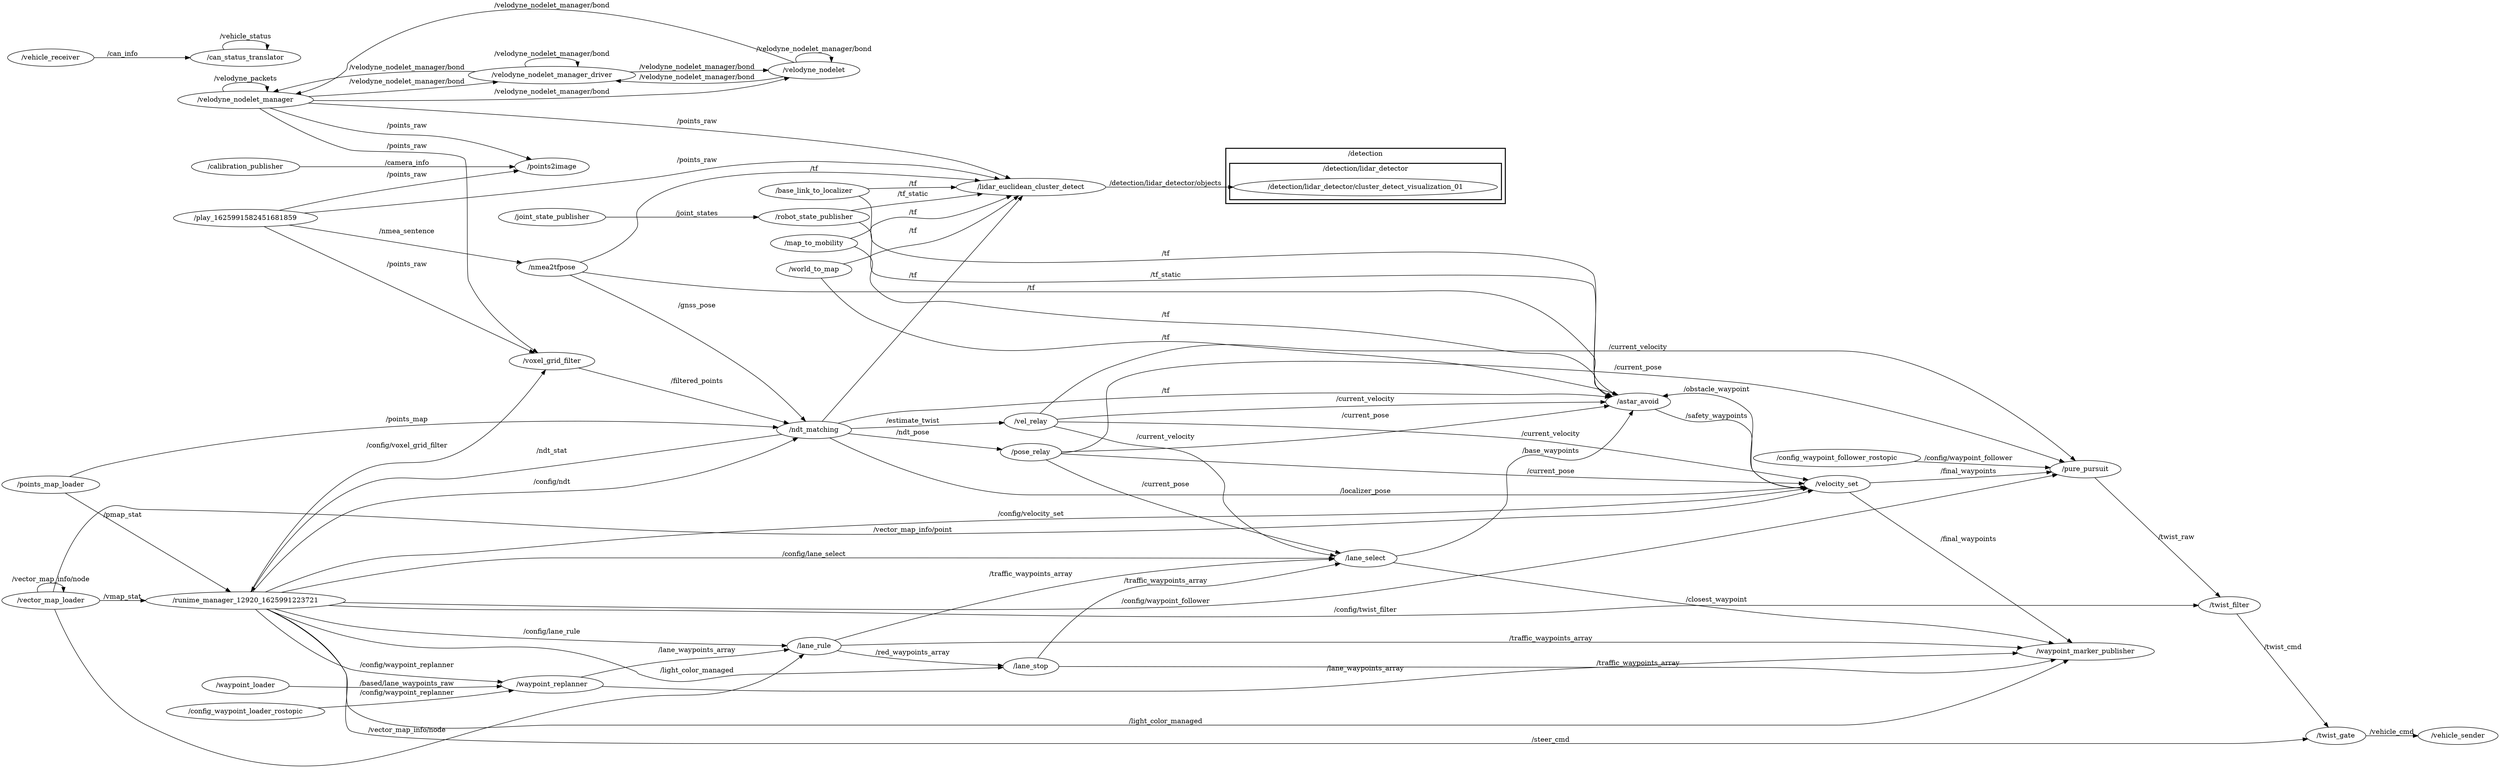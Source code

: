 digraph graphname {
	graph [bb="0,0,4096.2,1598.3",
		compound=True,
		rank=same,
		rankdir=LR,
		ranksep=0.2
	];
	node [label="\N"];
	subgraph cluster___detection {
		graph [bb="1997.9,1113.3,2449.8,1227.3",
			compound=True,
			label="/detection",
			lheight=0.21,
			lp="2223.8,1215.8",
			lwidth=0.75,
			rank=same,
			rankdir=LR,
			ranksep=0.2,
			style=bold
		];
		subgraph cluster___detection__lidar_detector {
			graph [bb="2005.9,1121.3,2441.8,1196.3",
				compound=True,
				label="/detection/lidar_detector",
				lheight=0.21,
				lp="2223.8,1184.8",
				lwidth=1.85,
				rank=same,
				rankdir=LR,
				ranksep=0.2,
				style=bold
			];
			n___detection__lidar_detector__cluster_detect_visualization_01			 [URL=__detection__lidar_detector__cluster_detect_visualization_01,
				height=0.5,
				label="/detection/lidar_detector/cluster_detect_visualization_01",
				pos="2223.8,1147.3",
				shape=ellipse,
				tooltip="/detection/lidar_detector/cluster_detect_visualization_01",
				width=5.8314];
		}
	}
	n___twist_filter	 [URL=__twist_filter,
		height=0.5,
		label="/twist_filter",
		pos="3647.1,427.31",
		shape=ellipse,
		tooltip="/twist_filter",
		width=1.4443];
	n___twist_gate	 [URL=__twist_gate,
		height=0.5,
		label="/twist_gate",
		pos="3825.5,182.31",
		shape=ellipse,
		tooltip="/twist_gate",
		width=1.3721];
	n___twist_filter -> n___twist_gate	 [URL=topic_3A__twist_cmd,
		label="/twist_cmd",
		lp="3737.6,348.81",
		penwidth=1,
		pos="e,3812.8,199.77 3659.9,409.69 3691,367.04 3770.3,258.11 3806.7,208.11"];
	n___waypoint_marker_publisher	 [URL=__waypoint_marker_publisher,
		height=0.5,
		label="/waypoint_marker_publisher",
		pos="3408.7,322.31",
		shape=ellipse,
		tooltip="/waypoint_marker_publisher",
		width=3.1233];
	n___base_link_to_localizer	 [URL=__base_link_to_localizer,
		height=0.5,
		label="/base_link_to_localizer",
		pos="1328.5,831.31",
		shape=ellipse,
		tooltip="/base_link_to_localizer",
		width=2.5817];
	n___astar_avoid	 [URL=__astar_avoid,
		height=0.5,
		label="/astar_avoid",
		pos="2666.8,816.31",
		shape=ellipse,
		tooltip="/astar_avoid",
		width=1.4985];
	n___base_link_to_localizer -> n___astar_avoid	 [URL=topic_3A__tf,
		label="/tf",
		lp="1902.4,833.81",
		penwidth=1,
		pos="e,2612.5,816.91 1421.5,830.26 1677,827.4 2384.6,819.47 2602.2,817.03"];
	n___lidar_euclidean_cluster_detect	 [URL=__lidar_euclidean_cluster_detect,
		height=0.5,
		label="/lidar_euclidean_cluster_detect",
		pos="1686.7,1102.3",
		shape=ellipse,
		tooltip="/lidar_euclidean_cluster_detect",
		width=3.34];
	n___base_link_to_localizer -> n___lidar_euclidean_cluster_detect	 [URL=topic_3A__tf,
		label="/tf",
		lp="1493.9,923.81",
		penwidth=1,
		pos="e,1587.8,1091.9 1384.3,845.96 1397.9,851.71 1411.4,859.59 1421.4,870.31 1428.8,878.19 1421.2,886.28 1429.4,893.31 1473.7,931.1 1519.9,872.61 1558.4,916.31 1581.8,942.85 1543.6,1048.2 1566.4,1075.3 1570.1,1079.7 1574.4,1083.5 1579,1086.7"];
	n___voxel_grid_filter	 [URL=__voxel_grid_filter,
		height=0.5,
		label="/voxel_grid_filter",
		pos="898.69,832.31",
		shape=ellipse,
		tooltip="/voxel_grid_filter",
		width=2.022];
	n___ndt_matching	 [URL=__ndt_matching,
		height=0.5,
		label="/ndt_matching",
		pos="1328.5,760.31",
		shape=ellipse,
		tooltip="/ndt_matching",
		width=1.7151];
	n___voxel_grid_filter -> n___ndt_matching	 [URL=topic_3A__filtered_points,
		label="/filtered_points",
		lp="1135,815.81",
		penwidth=1,
		pos="e,1274.9,769.28 959.36,822.14 1040.2,808.6 1182.6,784.74 1264.9,770.95"];
	n___lane_rule	 [URL=__lane_rule,
		height=0.5,
		label="/lane_rule",
		pos="1328.5,294.31",
		shape=ellipse,
		tooltip="/lane_rule",
		width=1.2818];
	n___lane_rule -> n___waypoint_marker_publisher	 [URL=topic_3A__traffic_waypoints_array,
		label="/traffic_waypoints_array",
		lp="2524.8,301.81",
		penwidth=1,
		pos="e,3316.1,312.08 1374.7,294.24 1534.2,294.02 2076.7,293.31 2524.8,293.31 2524.8,293.31 2524.8,293.31 2995.5,293.31 3101.6,293.31 3222.6,302.93 3306.1,311.09"];
	n___lane_select	 [URL=__lane_select,
		height=0.5,
		label="/lane_select",
		pos="2223.8,466.31",
		shape=ellipse,
		tooltip="/lane_select",
		width=1.4443];
	n___lane_rule -> n___lane_select	 [URL=topic_3A__traffic_waypoints_array,
		label="/traffic_waypoints_array",
		lp="1686.7,342.81",
		penwidth=1,
		pos="e,2176.3,473.87 1374.9,294.44 1461,295.54 1651,301.92 1806.9,335.31 1891.1,353.35 1932.5,335.07 1989.9,399.31 2000.5,411.2 1986.1,423.51 1997.9,434.31 2042.8,475.57 2115.3,478.78 2166.1,474.79"];
	n___lane_stop	 [URL=__lane_stop,
		height=0.5,
		label="/lane_stop",
		pos="1686.7,377.31",
		shape=ellipse,
		tooltip="/lane_stop",
		width=1.2999];
	n___lane_rule -> n___lane_stop	 [URL=topic_3A__red_waypoints_array,
		label="/red_waypoints_array",
		lp="1493.9,363.81",
		penwidth=1,
		pos="e,1643.5,370.15 1358.9,307.88 1378.6,316.24 1405.1,326.61 1429.4,333.31 1439.2,336 1561.2,356.46 1633.6,368.51"];
	n___pure_pursuit	 [URL=__pure_pursuit,
		height=0.5,
		label="/pure_pursuit",
		pos="3408.7,701.31",
		shape=ellipse,
		tooltip="/pure_pursuit",
		width=1.6068];
	n___pure_pursuit -> n___twist_filter	 [URL=topic_3A__twist_raw,
		label="/twist_raw",
		lp="3558.1,563.81",
		penwidth=1,
		pos="e,3632,444.72 3424,683.75 3464.9,636.68 3577.3,507.51 3625.1,452.57"];
	n___waypoint_replanner	 [URL=__waypoint_replanner,
		height=0.5,
		label="/waypoint_replanner",
		pos="898.69,250.31",
		shape=ellipse,
		tooltip="/waypoint_replanner",
		width=2.3109];
	n___waypoint_replanner -> n___waypoint_marker_publisher	 [URL=topic_3A__lane_waypoints_array,
		label="/lane_waypoints_array",
		lp="2223.8,257.81",
		penwidth=1,
		pos="e,3353.7,306.51 982.04,250.31 1221.8,250.31 1933.7,250.31 2524.8,250.31 2524.8,250.31 2524.8,250.31 2995.5,250.31 3120.1,250.31 3262.8,282.5 3343.7,303.83"];
	n___waypoint_replanner -> n___lane_rule	 [URL=topic_3A__lane_waypoints_array,
		label="/lane_waypoints_array",
		lp="1135,291.81",
		penwidth=1,
		pos="e,1283.6,289.71 974.05,258.02 1059.6,266.78 1197.1,280.85 1273.2,288.65"];
	n___calibration_publisher	 [URL=__calibration_publisher,
		height=0.5,
		label="/calibration_publisher",
		pos="400.67,1493.3",
		shape=ellipse,
		tooltip="/calibration_publisher",
		width=2.4373];
	n___points2image	 [URL=__points2image,
		height=0.5,
		label="/points2image",
		pos="898.69,1468.3",
		shape=ellipse,
		tooltip="/points2image",
		width=1.6971];
	n___calibration_publisher -> n___points2image	 [URL=topic_3A__camera_info,
		label="/camera_info",
		lp="662.36,1491.8",
		penwidth=1,
		pos="e,838.36,1471.3 486,1489 582.62,1484.2 738.27,1476.4 828.26,1471.8"];
	n___velodyne_nodelet_manager_driver	 [URL=__velodyne_nodelet_manager_driver,
		height=0.5,
		label="/velodyne_nodelet_manager_driver",
		pos="898.69,1341.3",
		shape=ellipse,
		tooltip="/velodyne_nodelet_manager_driver",
		width=3.7733];
	n___velodyne_nodelet_manager_driver -> n___velodyne_nodelet_manager_driver	 [URL=topic_3A__velodyne_nodelet_manager__bond,
		label="/velodyne_nodelet_manager/bond",
		lp="898.69,1384.8",
		penwidth=1,
		pos="e,940.83,1358.7 856.56,1358.7 848.7,1368.4 862.74,1377.3 898.69,1377.3 921.17,1377.3 935.08,1373.8 940.43,1368.9"];
	n___velodyne_nodelet	 [URL=__velodyne_nodelet,
		height=0.5,
		label="/velodyne_nodelet",
		pos="1328.5,1303.3",
		shape=ellipse,
		tooltip="/velodyne_nodelet",
		width=2.0943];
	n___velodyne_nodelet_manager_driver -> n___velodyne_nodelet	 [URL=topic_3A__velodyne_nodelet_manager__bond,
		label="/velodyne_nodelet_manager/bond",
		lp="1135,1327.8",
		penwidth=1,
		pos="e,1253.7,1306 985.64,1327.4 1004.4,1324.7 1024.1,1322.2 1042.5,1320.3 1110,1313.4 1186.7,1309 1243.6,1306.4"];
	n___velodyne_nodelet_manager	 [URL=__velodyne_nodelet_manager,
		height=0.5,
		label="/velodyne_nodelet_manager",
		pos="400.67,1316.3",
		shape=ellipse,
		tooltip="/velodyne_nodelet_manager",
		width=3.0692];
	n___velodyne_nodelet_manager_driver -> n___velodyne_nodelet_manager	 [URL=topic_3A__velodyne_nodelet_manager__bond,
		label="/velodyne_nodelet_manager/bond",
		lp="662.36,1324.8",
		penwidth=1,
		pos="e,508.2,1312.1 822.84,1326.3 800.99,1322.6 777.06,1319.2 754.86,1317.3 676.16,1310.7 587.28,1310.4 518.24,1311.9"];
	n___runime_manager_12920_1625991223721	 [URL=__runime_manager_12920_1625991223721,
		height=0.5,
		label="/runime_manager_12920_1625991223721",
		pos="400.67,469.31",
		shape=ellipse,
		tooltip="/runime_manager_12920_1625991223721",
		width=4.4774];
	n___ndt_matching -> n___runime_manager_12920_1625991223721	 [URL=topic_3A__ndt_stat,
		label="/ndt_stat",
		lp="898.69,715.81",
		penwidth=1,
		pos="e,416.41,487.32 1274.9,751.3 1112.8,723.8 634.12,640.95 569.86,610.31 510.04,581.78 453.67,527.25 423.5,495.01"];
	n___ndt_matching -> n___astar_avoid	 [URL=topic_3A__tf,
		label="/tf",
		lp="1902.4,795.81",
		penwidth=1,
		pos="e,2612.9,814.05 1389.9,762.88 1612.6,772.19 2376.3,804.15 2602.9,813.63"];
	n___ndt_matching -> n___lidar_euclidean_cluster_detect	 [URL=topic_3A__tf,
		label="/tf",
		lp="1493.9,881.81",
		penwidth=1,
		pos="e,1587.7,1092 1375.1,772.31 1392.2,779 1410.1,789.15 1421.4,804.31 1435.2,822.68 1413.1,839.16 1429.4,855.31 1470.6,896.09 1519.7,831.21 1558.4,874.31 1573.4,890.93 1552.1,1058.1 1566.4,1075.3 1570.1,1079.7 1574.3,1083.5 1579,1086.8"];
	n___velocity_set	 [URL=__velocity_set,
		height=0.5,
		label="/velocity_set",
		pos="2995.5,670.31",
		shape=ellipse,
		tooltip="/velocity_set",
		width=1.5526];
	n___ndt_matching -> n___velocity_set	 [URL=topic_3A__localizer_pose,
		label="/localizer_pose",
		lp="2223.8,681.81",
		penwidth=1,
		pos="e,2939.5,668.81 1358.1,744.24 1377.7,734.3 1404.4,722.16 1429.4,715.31 1488.5,699.08 1505.3,704.57 1566.4,699.31 2090.1,654.2 2725.5,663.88 2929.3,668.57"];
	n___pose_relay	 [URL=__pose_relay,
		height=0.5,
		label="/pose_relay",
		pos="1686.7,726.31",
		shape=ellipse,
		tooltip="/pose_relay",
		width=1.4263];
	n___ndt_matching -> n___pose_relay	 [URL=topic_3A__ndt_pose,
		label="/ndt_pose",
		lp="1493.9,734.81",
		penwidth=1,
		pos="e,1636.5,721.92 1364.2,745.59 1383.2,738.55 1407.2,730.89 1429.4,727.31 1496.2,716.54 1573.9,718.16 1626.4,721.28"];
	n___vel_relay	 [URL=__vel_relay,
		height=0.5,
		label="/vel_relay",
		pos="1686.7,1048.3",
		shape=ellipse,
		tooltip="/vel_relay",
		width=1.2818];
	n___ndt_matching -> n___vel_relay	 [URL=topic_3A__estimate_twist,
		label="/estimate_twist",
		lp="1493.9,847.81",
		penwidth=1,
		pos="e,1680.4,1030.4 1383.8,768.68 1433.8,778.61 1507.3,799.29 1558.4,840.31 1619.8,889.59 1659.6,976.7 1676.8,1020.9"];
	n___velodyne_nodelet -> n___velodyne_nodelet_manager_driver	 [URL=topic_3A__velodyne_nodelet_manager__bond,
		label="/velodyne_nodelet_manager/bond",
		lp="1135,1354.8",
		penwidth=1,
		pos="e,1026.3,1347.5 1288.8,1318.8 1270.5,1325.2 1248.2,1331.9 1227.5,1335.3 1165.3,1345.5 1095.7,1348 1036.5,1347.6"];
	n___velodyne_nodelet -> n___velodyne_nodelet	 [URL=topic_3A__velodyne_nodelet_manager__bond,
		label="/velodyne_nodelet_manager/bond",
		lp="1328.5,1346.8",
		penwidth=1,
		pos="e,1357.3,1320 1299.6,1320 1293.2,1329.9 1302.8,1339.3 1328.5,1339.3 1344.9,1339.3 1354.7,1335.5 1358,1330.1"];
	n___velodyne_nodelet -> n___velodyne_nodelet_manager	 [URL=topic_3A__velodyne_nodelet_manager__bond,
		label="/velodyne_nodelet_manager/bond",
		lp="898.69,1285.8",
		penwidth=1,
		pos="e,487.11,1305 1259.7,1295.8 1200.2,1289.7 1111.8,1281.6 1034.5,1278.3 828.06,1269.5 775.36,1273.5 569.86,1295.3 546.29,1297.8 520.92,1300.8 497.17,1303.7"];
	n___robot_state_publisher	 [URL=__robot_state_publisher,
		height=0.5,
		label="/robot_state_publisher",
		pos="1328.5,897.31",
		shape=ellipse,
		tooltip="/robot_state_publisher",
		width=2.4734];
	n___robot_state_publisher -> n___astar_avoid	 [URL=topic_3A__tf_static,
		label="/tf_static",
		lp="1902.4,856.81",
		penwidth=1,
		pos="e,2623.4,827.01 1363.1,880.5 1382.2,872.12 1406.6,862.83 1429.4,858.31 1437.3,856.74 2583.7,833.24 2591.8,832.31 2598.8,831.48 2606.3,830.29 2613.5,828.94"];
	n___robot_state_publisher -> n___lidar_euclidean_cluster_detect	 [URL=topic_3A__tf_static,
		label="/tf_static",
		lp="1493.9,992.81",
		penwidth=1,
		pos="e,1588.3,1091.9 1373,912.98 1438.2,936.12 1552.5,977.53 1558.4,985.31 1570.5,1001.3 1553.2,1060.2 1566.4,1075.3 1570.2,1079.7 1574.6,1083.4 1579.4,1086.6"];
	n___runime_manager_12920_1625991223721 -> n___twist_filter	 [URL=topic_3A__config__twist_filter,
		label="/config/twist_filter",
		lp="2223.8,431.81",
		penwidth=1,
		pos="e,3595,427.14 498.23,454.94 598.46,441.44 759.11,423.31 898.69,423.31 898.69,423.31 898.69,423.31 1493.9,423.31 2321.2,423.31 3327.3,426.3 3584.8,427.11"];
	n___runime_manager_12920_1625991223721 -> n___waypoint_marker_publisher	 [URL=topic_3A__light_color_managed,
		label="/light_color_managed",
		lp="1902.4,211.81",
		penwidth=1,
		pos="e,3381,304.81 408.73,451.01 428.83,407.75 485.72,299.15 569.86,250.31 697.48,176.21 751.12,204.31 898.69,204.31 898.69,204.31 898.69,204.31 2995.5,204.31 3127.9,204.31 3163.2,215.93 3288.2,259.31 3317.8,269.55 3349,286.05 3372.2,299.6"];
	n___runime_manager_12920_1625991223721 -> n___voxel_grid_filter	 [URL=topic_3A__config__voxel_grid_filter,
		label="/config/voxel_grid_filter",
		lp="662.36,731.81",
		penwidth=1,
		pos="e,879.57,814.78 411.89,487.46 436.11,525.22 497.05,612.73 569.86,661.31 642.11,709.51 678.06,683.72 754.86,724.31 799.08,747.68 844.28,784.09 871.92,808.07"];
	n___runime_manager_12920_1625991223721 -> n___lane_rule	 [URL=topic_3A__config__lane_rule,
		label="/config/lane_rule",
		lp="898.69,354.81",
		penwidth=1,
		pos="e,1283.4,298.35 424.06,451.38 455.37,428.46 513.5,389.55 569.86,371.31 603.32,360.47 1104.2,314.55 1273.2,299.27"];
	n___runime_manager_12920_1625991223721 -> n___pure_pursuit	 [URL=topic_3A__config__waypoint_follower,
		label="/config/waypoint_follower",
		lp="1902.4,519.81",
		penwidth=1,
		pos="e,3402.5,683.34 502.51,483.27 603.01,495.82 761.14,512.31 898.69,512.31 898.69,512.31 898.69,512.31 2995.5,512.31 3125.7,512.31 3174.4,462.96 3288.2,526.31 3346.8,558.88 3382.9,633.31 3398.9,673.81"];
	n___runime_manager_12920_1625991223721 -> n___waypoint_replanner	 [URL=topic_3A__config__waypoint_replanner,
		label="/config/waypoint_replanner",
		lp="662.36,308.81",
		penwidth=1,
		pos="e,815.34,249.22 412.83,451.16 437.67,415.73 498,337.62 569.86,301.31 643.18,264.26 736.51,252.63 804.99,249.62"];
	n___runime_manager_12920_1625991223721 -> n___ndt_matching	 [URL=topic_3A__config__ndt,
		label="/config/ndt",
		lp="898.69,647.81",
		penwidth=1,
		pos="e,1299.8,744.21 425.7,487.09 457.6,508.85 515.17,545.15 569.86,564.31 767.36,633.48 831.79,588.44 1034.5,640.31 1122.6,662.84 1144,672.29 1227.5,708.31 1249,717.57 1272.2,729.41 1291,739.45"];
	n___runime_manager_12920_1625991223721 -> n___twist_gate	 [URL=topic_3A__steer_cmd,
		label="/steer_cmd",
		lp="2524.8,173.81",
		penwidth=1,
		pos="e,3779,175.84 405.52,451.01 420.17,399.79 469.31,254.82 569.86,195.31 623.97,163.28 1072.2,166.31 1135,166.31 1135,166.31 1135,166.31 3647.1,166.31 3688,166.31 3734,170.53 3769,174.64"];
	n___runime_manager_12920_1625991223721 -> n___velocity_set	 [URL=topic_3A__config__velocity_set,
		label="/config/velocity_set",
		lp="1686.7,581.81",
		penwidth=1,
		pos="e,2948.5,660.36 441.51,486.77 475.24,500.28 524.74,518.04 569.86,526.31 625.14,536.44 2535.8,596.57 2591.8,602.31 2716.3,615.08 2860.5,642.45 2938.4,658.3"];
	n___runime_manager_12920_1625991223721 -> n___lane_select	 [URL=topic_3A__config__lane_select,
		label="/config/lane_select",
		lp="1328.5,476.81",
		penwidth=1,
		pos="e,2171.6,466.79 561.88,469.31 659.38,469.31 786.19,469.31 898.69,469.31 898.69,469.31 898.69,469.31 1686.7,469.31 1858.5,469.31 2061.2,467.75 2161.4,466.88"];
	n___runime_manager_12920_1625991223721 -> n___lane_stop	 [URL=topic_3A__light_color_managed,
		label="/light_color_managed",
		lp="1135,386.81",
		penwidth=1,
		pos="e,1639.7,376.69 439.37,451.7 473.06,437.33 523.61,418.02 569.86,409.31 776.08,370.44 1431.5,374.42 1629.5,376.58"];
	n___map_to_mobility	 [URL=__map_to_mobility,
		height=0.5,
		label="/map_to_mobility",
		pos="1328.5,1051.3",
		shape=ellipse,
		tooltip="/map_to_mobility",
		width=2.0762];
	n___map_to_mobility -> n___astar_avoid	 [URL=topic_3A__tf,
		label="/tf",
		lp="1902.4,994.81",
		penwidth=1,
		pos="e,2650.2,833.72 1403.2,1051.8 1460,1050.9 1532.6,1046.8 1558.4,1032.3 1563.7,1029.3 1561.2,1024.3 1566.4,1021.3 1648.5,974.39 1896.1,992.28 1989.9,980.31 2195.2,954.1 2246.3,944.93 2449.8,907.31 2513.2,895.58 2533.5,905.1 2591.8,877.31 2610.6,868.3 2628.9,853.62 2642.7,840.91"];
	n___map_to_mobility -> n___lidar_euclidean_cluster_detect	 [URL=topic_3A__tf,
		label="/tf",
		lp="1493.9,1087.8",
		penwidth=1,
		pos="e,1609.4,1088.5 1396.2,1059.1 1442.1,1064.5 1504,1072.2 1558.4,1080.3 1571.7,1082.3 1585.8,1084.5 1599.5,1086.8"];
	n___waypoint_loader	 [URL=__waypoint_loader,
		height=0.5,
		label="/waypoint_loader",
		pos="400.67,165.31",
		shape=ellipse,
		tooltip="/waypoint_loader",
		width=2.004];
	n___waypoint_loader -> n___waypoint_replanner	 [URL=topic_3A__based__lane_waypoints_raw,
		label="/based/lane_waypoints_raw",
		lp="662.36,232.81",
		penwidth=1,
		pos="e,833.13,239.12 460.25,175.47 550.98,190.96 723.72,220.44 823.15,237.41"];
	n___vehicle_sender	 [URL=__vehicle_sender,
		height=0.5,
		label="/vehicle_sender",
		pos="4030.5,182.31",
		shape=ellipse,
		tooltip="/vehicle_sender",
		width=1.8234];
	n___twist_gate -> n___vehicle_sender	 [URL=topic_3A__vehicle_cmd,
		label="/vehicle_cmd",
		lp="3919.9,189.81",
		penwidth=1,
		pos="e,3964.7,182.31 3875.1,182.31 3899,182.31 3928.1,182.31 3954.7,182.31"];
	n___vector_map_loader	 [URL=__vector_map_loader,
		height=0.5,
		label="/vector_map_loader",
		pos="81.243,469.31",
		shape=ellipse,
		tooltip="/vector_map_loader",
		width=2.2567];
	n___vector_map_loader -> n___lane_rule	 [URL=topic_3A__vector_map_info__node,
		label="/vector_map_info/node",
		lp="662.36,33.806",
		penwidth=1,
		pos="e,1305.3,278.55 82.071,451.3 86.093,387.54 109.22,171.61 239.49,84.306 596.33,-154.84 1158.3,182.34 1296.8,272.95"];
	n___vector_map_loader -> n___runime_manager_12920_1625991223721	 [URL=topic_3A__vmap_stat,
		label="/vmap_stat",
		lp="200.99,476.81",
		penwidth=1,
		pos="e,239.47,469.31 162.67,469.31 183.2,469.31 206.03,469.31 229.18,469.31"];
	n___vector_map_loader -> n___vector_map_loader	 [URL=topic_3A__vector_map_info__node,
		label="/vector_map_info/node",
		lp="81.243,512.81",
		penwidth=1,
		pos="e,102.31,486.72 60.177,486.72 56.244,496.39 63.266,505.31 81.243,505.31 92.478,505.31 99.434,501.82 102.11,496.85"];
	n___vector_map_loader -> n___velocity_set	 [URL=topic_3A__vector_map_info__point,
		label="/vector_map_info/point",
		lp="1493.9,595.81",
		penwidth=1,
		pos="e,2970.2,654.12 85.764,487.51 95.158,521.08 120.23,592.24 170.49,624.31 393.28,766.47 498.82,664.74 762.86,676.31 883.49,681.59 914.44,688.81 1034.5,676.31 1274.8,651.28 1326.7,594.33 1566.4,564.31 1714.7,545.73 1752.9,550.31 1902.4,550.31 1902.4,550.31 1902.4,550.31 2666.8,550.31 2780.4,550.31 2903.4,614.33 2961.5,648.85"];
	n___astar_avoid -> n___velocity_set	 [URL=topic_3A__safety_waypoints,
		label="/safety_waypoints",
		lp="2794.8,743.81",
		penwidth=1,
		pos="e,2941.4,674.99 2679.1,798.49 2692.5,780.37 2715.6,752.68 2741.8,736.31 2783.6,710.11 2803.8,725.77 2847.8,703.31 2851.7,701.28 2851.7,699.11 2855.8,697.31 2879.4,686.84 2907,680.41 2931.5,676.48"];
	n___config_waypoint_loader_rostopic	 [URL=__config_waypoint_loader_rostopic,
		height=0.5,
		label="/config_waypoint_loader_rostopic",
		pos="400.67,111.31",
		shape=ellipse,
		tooltip="/config_waypoint_loader_rostopic",
		width=3.665];
	n___config_waypoint_loader_rostopic -> n___waypoint_replanner	 [URL=topic_3A__config__waypoint_replanner,
		label="/config/waypoint_replanner",
		lp="662.36,183.81",
		penwidth=1,
		pos="e,871.35,233.28 506.68,122.14 578.21,131.53 673.96,148.17 754.86,176.31 793.27,189.67 834.26,211.6 862.61,228.12"];
	n___lidar_euclidean_cluster_detect -> n___detection__lidar_detector__cluster_detect_visualization_01	 [URL=topic_3A__detection__lidar_detector__objects,
		label="/detection/lidar_detector/objects",
		lp="1902.4,1134.8",
		penwidth=1,
		pos="e,2073.4,1134.7 1791.8,1111.1 1869.1,1117.6 1975.5,1126.5 2063.3,1133.9"];
	n___world_to_map	 [URL=__world_to_map,
		height=0.5,
		label="/world_to_map",
		pos="1328.5,988.31",
		shape=ellipse,
		tooltip="/world_to_map",
		width=1.8054];
	n___world_to_map -> n___astar_avoid	 [URL=topic_3A__tf,
		label="/tf",
		lp="1902.4,930.81",
		penwidth=1,
		pos="e,2637.2,831.4 1392.6,984.65 1438.8,981.61 1502.6,976.6 1558.4,969.31 1673.2,954.3 1700.2,939.11 1814.9,923.31 2158.5,875.98 2255.6,934.05 2591.8,848.31 2603.9,845.22 2616.5,840.45 2628,835.54"];
	n___world_to_map -> n___lidar_euclidean_cluster_detect	 [URL=topic_3A__tf,
		label="/tf",
		lp="1493.9,1052.8",
		penwidth=1,
		pos="e,1591,1091.4 1387.4,996.02 1447.3,1005 1534.4,1021.7 1558.4,1045.3 1568.3,1055 1556.5,1065.7 1566.4,1075.3 1571.1,1079.8 1576.3,1083.6 1581.9,1086.8"];
	n___play_1625991582451681859	 [URL=__play_1625991582451681859,
		height=0.5,
		label="/play_1625991582451681859",
		pos="400.67,1150.3",
		shape=ellipse,
		tooltip="/play_1625991582451681859",
		width=3.2317];
	n___play_1625991582451681859 -> n___voxel_grid_filter	 [URL=topic_3A__points_raw,
		label="/points_raw",
		lp="662.36,1001.8",
		penwidth=1,
		pos="e,840.7,843.33 418.51,1132.3 468.36,1083 615.13,944.5 762.86,870.31 784.02,859.68 808.57,851.66 830.94,845.79"];
	n___play_1625991582451681859 -> n___points2image	 [URL=topic_3A__points_raw,
		label="/points_raw",
		lp="662.36,1358.8",
		penwidth=1,
		pos="e,851.13,1456.9 431.44,1167.8 468.67,1190.7 530.28,1234.4 561.86,1289.3 571.54,1306.2 555.56,1319.1 569.86,1332.3 600.25,1360.3 724.82,1322.9 754.86,1351.3 771.21,1366.8 749.5,1383.2 762.86,1401.3 781.85,1427 813.47,1443.5 841.42,1453.6"];
	n___play_1625991582451681859 -> n___lidar_euclidean_cluster_detect	 [URL=topic_3A__points_raw,
		label="/points_raw",
		lp="1135,1182.8",
		penwidth=1,
		pos="e,1608.6,1116.1 476.63,1164 505.69,1168.5 539.21,1173.1 569.86,1175.3 651.86,1181.3 672.64,1176.1 754.86,1175.3 964.96,1173.3 1018.1,1182.8 1227.5,1166.3 1357.3,1156.1 1506.3,1133.2 1598.4,1117.8"];
	n___nmea2tfpose	 [URL=__nmea2tfpose,
		height=0.5,
		label="/nmea2tfpose",
		pos="898.69,1111.3",
		shape=ellipse,
		tooltip="/nmea2tfpose",
		width=1.6249];
	n___play_1625991582451681859 -> n___nmea2tfpose	 [URL=topic_3A__nmea_sentence,
		label="/nmea_sentence",
		lp="662.36,1123.8",
		penwidth=1,
		pos="e,840.58,1109 462.52,1135 494.37,1127.9 533.96,1120.2 569.86,1116.3 659.45,1106.7 763.54,1107 830.21,1108.7"];
	n___velocity_set -> n___waypoint_marker_publisher	 [URL=topic_3A__final_waypoints,
		label="/final_waypoints",
		lp="3215.7,550.81",
		penwidth=1,
		pos="e,3387.5,340.12 3015.7,653.29 3083.1,596.54 3300.2,413.63 3379.4,346.94"];
	n___velocity_set -> n___pure_pursuit	 [URL=topic_3A__final_waypoints,
		label="/final_waypoints",
		lp="3215.7,696.81",
		penwidth=1,
		pos="e,3353.8,695.44 3050.8,673.33 3109.7,676.68 3205.6,682.51 3288.2,689.31 3306.3,690.79 3325.8,692.63 3343.8,694.42"];
	n___velocity_set -> n___astar_avoid	 [URL=topic_3A__obstacle_waypoint,
		label="/obstacle_waypoint",
		lp="2794.8,816.81",
		penwidth=1,
		pos="e,2719.9,813.03 2940.6,666.64 2911.4,667.81 2877.2,674.71 2855.8,697.31 2837.9,716.19 2864.3,735.26 2847.8,755.31 2819,790.04 2769.7,805.09 2729.9,811.56"];
	n___joint_state_publisher	 [URL=__joint_state_publisher,
		height=0.5,
		label="/joint_state_publisher",
		pos="898.69,897.31",
		shape=ellipse,
		tooltip="/joint_state_publisher",
		width=2.4192];
	n___joint_state_publisher -> n___robot_state_publisher	 [URL=topic_3A__joint_states,
		label="/joint_states",
		lp="1135,904.81",
		penwidth=1,
		pos="e,1239.2,897.31 985.93,897.31 1056.3,897.31 1155.5,897.31 1229,897.31"];
	n___vehicle_receiver	 [URL=__vehicle_receiver,
		height=0.5,
		label="/vehicle_receiver",
		pos="81.243,1547.3",
		shape=ellipse,
		tooltip="/vehicle_receiver",
		width=1.9859];
	n___can_status_translator	 [URL=__can_status_translator,
		height=0.5,
		label="/can_status_translator",
		pos="400.67,1547.3",
		shape=ellipse,
		tooltip="/can_status_translator",
		width=2.4192];
	n___vehicle_receiver -> n___can_status_translator	 [URL=topic_3A__can_info,
		label="/can_info",
		lp="200.99,1554.8",
		penwidth=1,
		pos="e,313.29,1547.3 152.93,1547.3 197.23,1547.3 254.68,1547.3 303.1,1547.3"];
	n___velodyne_nodelet_manager -> n___voxel_grid_filter	 [URL=topic_3A__points_raw,
		label="/points_raw",
		lp="662.36,1213.8",
		penwidth=1,
		pos="e,827.09,835.67 424.71,1298.6 456.73,1275.4 515.65,1234.6 569.86,1206.3 648.52,1165.3 704.17,1204.1 754.86,1131.3 771.43,1107.5 744.97,893.15 762.86,870.31 776.15,853.33 796.37,843.53 817.18,837.99"];
	n___velodyne_nodelet_manager -> n___velodyne_nodelet_manager_driver	 [URL=topic_3A__velodyne_nodelet_manager__bond,
		label="/velodyne_nodelet_manager/bond",
		lp="662.36,1384.8",
		penwidth=1,
		pos="e,833.95,1357.2 441.18,1333.1 474.93,1346.2 524.62,1363.3 569.86,1370.3 651.1,1383 673.04,1378.5 754.86,1370.3 777.5,1368 801.85,1363.8 823.96,1359.3"];
	n___velodyne_nodelet_manager -> n___velodyne_nodelet	 [URL=topic_3A__velodyne_nodelet_manager__bond,
		label="/velodyne_nodelet_manager/bond",
		lp="898.69,1306.8",
		penwidth=1,
		pos="e,1253.3,1302 503.99,1309.8 525.74,1308.6 548.55,1307.3 569.86,1306.3 776.17,1296.5 827.99,1297.9 1034.5,1299.3 1104.7,1299.8 1184.3,1300.9 1242.9,1301.8"];
	n___velodyne_nodelet_manager -> n___points2image	 [URL=topic_3A__points_raw,
		label="/points_raw",
		lp="662.36,1462.8",
		penwidth=1,
		pos="e,839.37,1463.6 419.63,1334.3 449.12,1361.1 508.93,1410.7 569.86,1433.3 593.53,1442.1 740.03,1455.3 829.32,1462.8"];
	n___velodyne_nodelet_manager -> n___lidar_euclidean_cluster_detect	 [URL=topic_3A__points_raw,
		label="/points_raw",
		lp="1135,1439.8",
		penwidth=1,
		pos="e,1608.7,1116.1 428.37,1333.9 460.82,1353.3 516.92,1383.7 569.86,1396.3 754.08,1440.2 1259.9,1462.2 1421.4,1363.3 1434.1,1355.5 1554.5,1146.2 1566.4,1137.3 1576.2,1130 1587.6,1124.2 1599.3,1119.6"];
	n___velodyne_nodelet_manager -> n___velodyne_nodelet_manager	 [URL=topic_3A__velodyne_packets,
		label="/velodyne_packets",
		lp="400.67,1359.8",
		penwidth=1,
		pos="e,436.02,1333.7 365.32,1333.7 358.72,1343.4 370.51,1352.3 400.67,1352.3 419.52,1352.3 431.2,1348.8 435.69,1343.9"];
	n___config_waypoint_follower_rostopic	 [URL=__config_waypoint_follower_rostopic,
		height=0.5,
		label="/config_waypoint_follower_rostopic",
		pos="2995.5,724.31",
		shape=ellipse,
		tooltip="/config_waypoint_follower_rostopic",
		width=3.8816];
	n___config_waypoint_follower_rostopic -> n___pure_pursuit	 [URL=topic_3A__config__waypoint_follower,
		label="/config/waypoint_follower",
		lp="3215.7,723.81",
		penwidth=1,
		pos="e,3351.7,704.48 3124,717.15 3195.9,713.15 3282.7,708.32 3341.4,705.05"];
	n___lane_select -> n___waypoint_marker_publisher	 [URL=topic_3A__closest_waypoint,
		label="/closest_waypoint",
		lp="2794.8,450.81",
		penwidth=1,
		pos="e,3369.3,339.18 2276,465.91 2431.9,463.77 2906.4,450.2 3288.2,365.31 3312.3,359.96 3338.1,351.16 3359.7,342.92"];
	n___lane_select -> n___astar_avoid	 [URL=topic_3A__base_waypoints,
		label="/base_waypoints",
		lp="2524.8,659.81",
		penwidth=1,
		pos="e,2662.7,798.29 2265.2,477.3 2339.7,499.02 2497.2,554.02 2591.8,652.31 2629.5,691.54 2650.6,753.11 2660.2,788.59"];
	n___pose_relay -> n___pure_pursuit	 [URL=topic_3A__current_pose,
		label="/current_pose",
		lp="2666.8,852.81",
		penwidth=1,
		pos="e,3366.8,713.88 1699.6,744.08 1720.3,770.95 1764,820.83 1814.9,840.31 1977.8,902.6 2425.3,842.97 2599.8,843.31 2659.3,843.42 2674.3,847.2 2733.8,843.31 2784.8,839.97 2797.4,836.92 2847.8,828.31 3045,794.56 3094,783.18 3288.2,735.31 3310.9,729.72 3335.8,722.83 3357,716.72"];
	n___pose_relay -> n___astar_avoid	 [URL=topic_3A__current_pose,
		label="/current_pose",
		lp="2223.8,756.81",
		penwidth=1,
		pos="e,2647.9,799.22 1738.1,726.52 1861.1,727.34 2182.3,731.18 2449.8,749.31 2513.1,753.6 2532.3,742.2 2591.8,764.31 2609.2,770.8 2626.5,782.3 2640,792.83"];
	n___pose_relay -> n___velocity_set	 [URL=topic_3A__current_pose,
		label="/current_pose",
		lp="2524.8,700.81",
		penwidth=1,
		pos="e,2939.9,672.69 1738,724.11 1942.7,715.35 2700.8,682.91 2929.7,673.12"];
	n___pose_relay -> n___lane_select	 [URL=topic_3A__current_pose,
		label="/current_pose",
		lp="1902.4,667.81",
		penwidth=1,
		pos="e,2192.4,480.81 1715.3,711.23 1741.2,697.68 1780.4,677.34 1814.9,660.31 1948.7,594.15 2109.1,519.35 2183,485.16"];
	n___lane_stop -> n___waypoint_marker_publisher	 [URL=topic_3A__traffic_waypoints_array,
		label="/traffic_waypoints_array",
		lp="2666.8,358.81",
		penwidth=1,
		pos="e,3316.1,332.53 1732.6,373.58 1825.4,366.39 2041.8,351.31 2223.8,351.31 2223.8,351.31 2223.8,351.31 2995.5,351.31 3101.6,351.31 3222.6,341.68 3306.1,333.52"];
	n___lane_stop -> n___lane_select	 [URL=topic_3A__traffic_waypoints_array,
		label="/traffic_waypoints_array",
		lp="1902.4,440.81",
		penwidth=1,
		pos="e,2174.8,459.95 1728.3,385.5 1788,397.08 1901.1,418.6 1997.9,434.31 2054.4,443.48 2119.2,452.5 2164.8,458.61"];
	n___nmea2tfpose -> n___ndt_matching	 [URL=topic_3A__gnss_pose,
		label="/gnss_pose",
		lp="1135,885.81",
		penwidth=1,
		pos="e,1284.1,773.04 915.67,1093.9 945.03,1062.8 1005,994.15 1034.5,924.31 1042.6,905.19 1028.6,893.67 1042.5,878.31 1099.9,815.15 1165.3,885.6 1227.5,827.31 1235.4,819.91 1228.3,812.36 1235.5,804.31 1246.1,792.54 1260.5,783.65 1274.8,777.05"];
	n___nmea2tfpose -> n___astar_avoid	 [URL=topic_3A__tf,
		label="/tf",
		lp="1686.7,1234.8",
		penwidth=1,
		pos="e,2618.8,824.73 949.84,1120.1 1185.7,1159.7 2169.1,1314.8 2449.8,1200.3 2531.5,1166.9 2556.1,1142.1 2591.8,1061.3 2601.7,1038.7 2585.1,859.13 2599.8,839.31 2602.6,835.54 2606,832.38 2609.9,829.74"];
	n___nmea2tfpose -> n___lidar_euclidean_cluster_detect	 [URL=topic_3A__tf,
		label="/tf",
		lp="1328.5,1114.8",
		penwidth=1,
		pos="e,1566.6,1103.7 957.28,1110.6 1083.3,1109.2 1383,1105.8 1556.4,1103.8"];
	n___can_status_translator -> n___can_status_translator	 [URL=topic_3A__vehicle_status,
		label="/vehicle_status",
		lp="400.67,1590.8",
		penwidth=1,
		pos="e,435.48,1564 365.87,1564 358.13,1573.9 369.73,1583.3 400.67,1583.3 420.49,1583.3 432.37,1579.5 436.32,1574.1"];
	n___points_map_loader	 [URL=__points_map_loader,
		height=0.5,
		label="/points_map_loader",
		pos="81.243,658.31",
		shape=ellipse,
		tooltip="/points_map_loader",
		width=2.2567];
	n___points_map_loader -> n___ndt_matching	 [URL=topic_3A__points_map,
		label="/points_map",
		lp="662.36,764.81",
		penwidth=1,
		pos="e,1266.7,761.07 107.83,675.5 125,685.7 148.22,697.86 170.49,704.31 375.68,763.68 1036.7,763.09 1256.6,761.16"];
	n___points_map_loader -> n___runime_manager_12920_1625991223721	 [URL=topic_3A__pmap_stat,
		label="/pmap_stat",
		lp="200.99,612.81",
		penwidth=1,
		pos="e,370.6,487.1 109.87,641.37 167.35,607.36 296.84,530.74 361.87,492.27"];
	n___vel_relay -> n___pure_pursuit	 [URL=topic_3A__current_velocity,
		label="/current_velocity",
		lp="2666.8,1102.8",
		penwidth=1,
		pos="e,3400.9,719.26 1725.1,1058.5 1750.4,1064.7 1784.4,1072.3 1814.9,1076.3 1995.3,1100 2041.9,1095.3 2223.8,1095.3 2223.8,1095.3 2223.8,1095.3 2995.5,1095.3 3208.5,1095.3 3355.1,817.55 3396.6,728.46"];
	n___vel_relay -> n___astar_avoid	 [URL=topic_3A__current_velocity,
		label="/current_velocity",
		lp="2223.8,1034.8",
		penwidth=1,
		pos="e,2658.5,834.52 1732.3,1045.3 1914.8,1033.2 2582.9,988.56 2591.8,982.31 2598.9,977.27 2596.2,972.29 2599.8,964.31 2618.6,922.23 2640.7,873.52 2654.2,843.82"];
	n___vel_relay -> n___velocity_set	 [URL=topic_3A__current_velocity,
		label="/current_velocity",
		lp="2524.8,1049.8",
		penwidth=1,
		pos="e,2940.9,665.99 1732.1,1052.2 1850.9,1061.5 2179.9,1081.5 2449.8,1043.3 2514.7,1034.1 2532.4,1031.1 2591.8,1003.3 2716.6,944.96 2779.7,948.18 2847.8,828.31 2862.2,802.94 2836.5,719.22 2855.8,697.31 2874.2,676.31 2903.6,668.6 2930.7,666.52"];
	n___vel_relay -> n___lane_select	 [URL=topic_3A__current_velocity,
		label="/current_velocity",
		lp="1902.4,972.81",
		penwidth=1,
		pos="e,2187.6,479.39 1706,1031.8 1729.9,1012.4 1772.6,980.87 1814.9,965.31 1851.7,951.76 1963.7,971.47 1989.9,942.31 2001.7,929.17 1989.5,639.88 1997.9,624.31 2036.6,552.31 2124.2,506.06 2178.2,483.25"];
}

